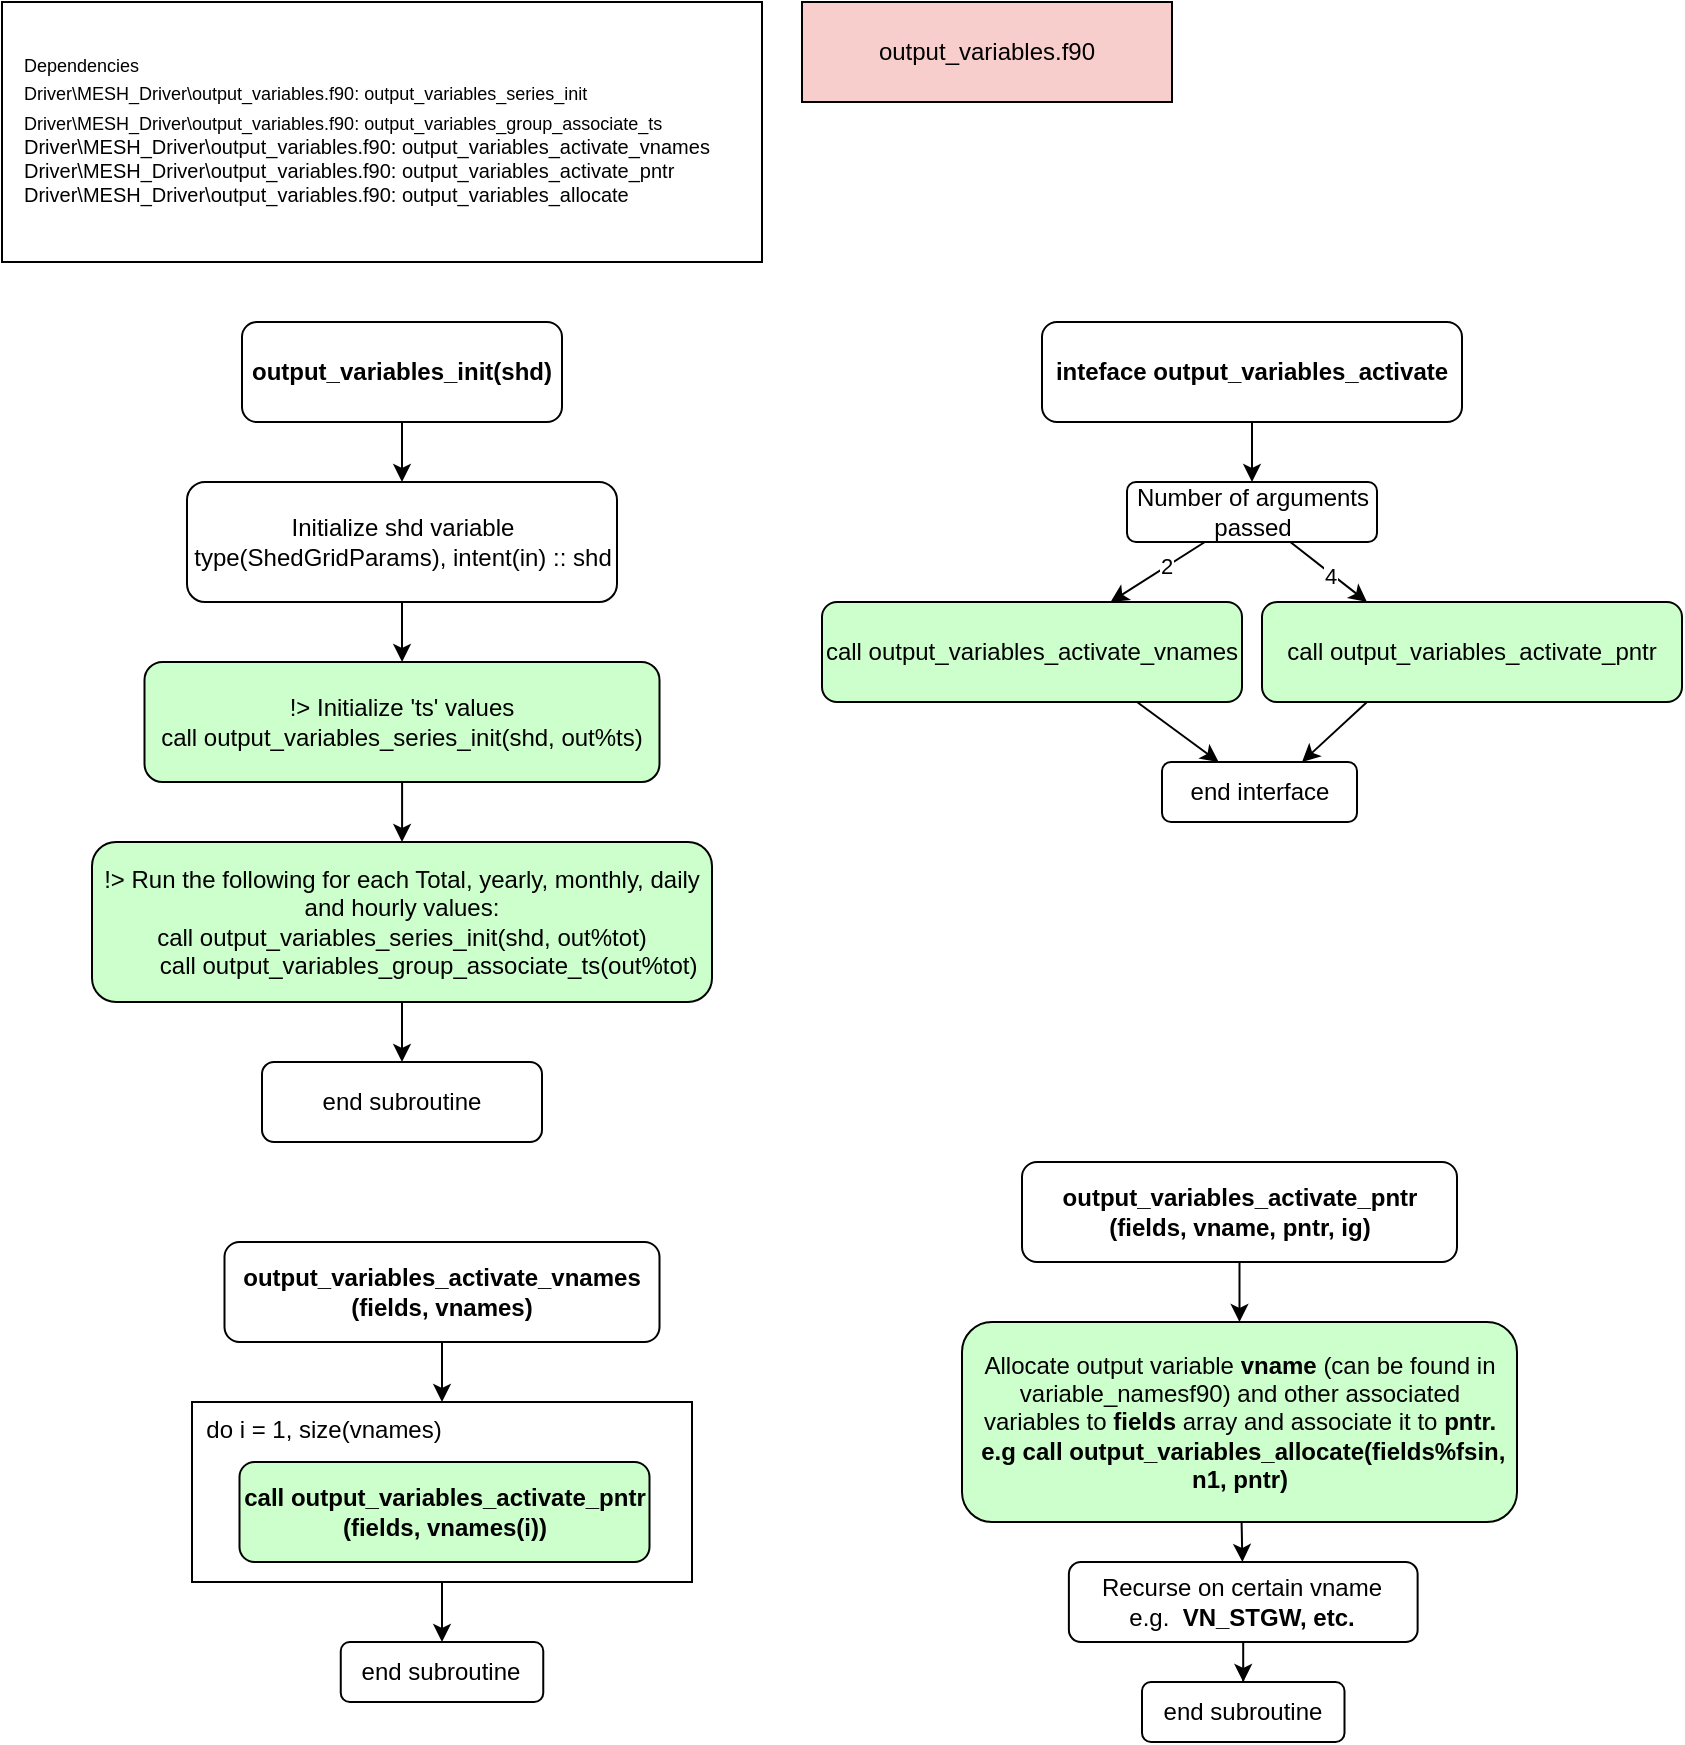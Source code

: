 <mxfile version="24.7.14">
  <diagram name="Page-1" id="zaTo76ql84y3UghPxRbT">
    <mxGraphModel dx="1666" dy="749" grid="1" gridSize="10" guides="1" tooltips="1" connect="1" arrows="1" fold="1" page="1" pageScale="1" pageWidth="850" pageHeight="1100" math="0" shadow="0">
      <root>
        <mxCell id="0" />
        <mxCell id="1" parent="0" />
        <mxCell id="VgvAxVeXz6H4_quKkJh0-43" value="output_variables.f90" style="rounded=0;whiteSpace=wrap;html=1;fillColor=#F8CECC;" vertex="1" parent="1">
          <mxGeometry x="410" y="10" width="185" height="50" as="geometry" />
        </mxCell>
        <mxCell id="VgvAxVeXz6H4_quKkJh0-44" value="" style="edgeStyle=orthogonalEdgeStyle;rounded=0;orthogonalLoop=1;jettySize=auto;html=1;" edge="1" parent="1" source="VgvAxVeXz6H4_quKkJh0-45" target="VgvAxVeXz6H4_quKkJh0-50">
          <mxGeometry relative="1" as="geometry" />
        </mxCell>
        <mxCell id="VgvAxVeXz6H4_quKkJh0-45" value="&lt;b&gt;output_variables_init(shd)&lt;/b&gt;" style="rounded=1;whiteSpace=wrap;html=1;" vertex="1" parent="1">
          <mxGeometry x="130" y="170" width="160" height="50" as="geometry" />
        </mxCell>
        <mxCell id="VgvAxVeXz6H4_quKkJh0-46" value="" style="group" vertex="1" connectable="0" parent="1">
          <mxGeometry x="10" y="10" width="380" height="130" as="geometry" />
        </mxCell>
        <mxCell id="VgvAxVeXz6H4_quKkJh0-47" value="" style="rounded=0;whiteSpace=wrap;html=1;" vertex="1" parent="VgvAxVeXz6H4_quKkJh0-46">
          <mxGeometry width="380" height="130" as="geometry" />
        </mxCell>
        <mxCell id="VgvAxVeXz6H4_quKkJh0-48" value="&lt;font style=&quot;font-size: 9px;&quot;&gt;Dependencies&lt;/font&gt;&lt;div&gt;&lt;div&gt;&lt;font style=&quot;font-size: 9px;&quot;&gt;Driver\MESH_Driver\output_variables.f90: output_variables_series_init&lt;/font&gt;&lt;/div&gt;&lt;div&gt;&lt;font style=&quot;font-size: 9px;&quot;&gt;Driver\MESH_Driver\output_variables.f90: output_variables_group_associate_ts&lt;/font&gt;&lt;/div&gt;&lt;/div&gt;&lt;div&gt;&lt;font size=&quot;1&quot; style=&quot;&quot;&gt;&lt;div style=&quot;&quot;&gt;Driver\MESH_Driver\output_variables.f90: output_variables_activate_vnames&lt;/div&gt;&lt;div style=&quot;&quot;&gt;Driver\MESH_Driver\output_variables.f90: output_variables_activate_pntr&lt;/div&gt;&lt;div style=&quot;&quot;&gt;Driver\MESH_Driver\output_variables.f90: output_variables_allocate&lt;/div&gt;&lt;/font&gt;&lt;/div&gt;" style="text;html=1;align=left;verticalAlign=middle;whiteSpace=wrap;rounded=0;" vertex="1" parent="VgvAxVeXz6H4_quKkJh0-46">
          <mxGeometry x="8.769" width="361.731" height="126.486" as="geometry" />
        </mxCell>
        <mxCell id="VgvAxVeXz6H4_quKkJh0-49" value="" style="edgeStyle=orthogonalEdgeStyle;rounded=0;orthogonalLoop=1;jettySize=auto;html=1;" edge="1" parent="1" source="VgvAxVeXz6H4_quKkJh0-50" target="VgvAxVeXz6H4_quKkJh0-52">
          <mxGeometry relative="1" as="geometry" />
        </mxCell>
        <mxCell id="VgvAxVeXz6H4_quKkJh0-50" value="Initialize shd variable&lt;div&gt;type(ShedGridParams), intent(in) :: shd&lt;br&gt;&lt;/div&gt;" style="whiteSpace=wrap;html=1;rounded=1;" vertex="1" parent="1">
          <mxGeometry x="102.5" y="250" width="215" height="60" as="geometry" />
        </mxCell>
        <mxCell id="VgvAxVeXz6H4_quKkJh0-51" value="" style="edgeStyle=orthogonalEdgeStyle;rounded=0;orthogonalLoop=1;jettySize=auto;html=1;" edge="1" parent="1" source="VgvAxVeXz6H4_quKkJh0-52" target="VgvAxVeXz6H4_quKkJh0-54">
          <mxGeometry relative="1" as="geometry" />
        </mxCell>
        <mxCell id="VgvAxVeXz6H4_quKkJh0-52" value="&lt;div&gt;&lt;span style=&quot;background-color: initial;&quot;&gt;!&amp;gt; Initialize &#39;ts&#39; values&lt;/span&gt;&lt;/div&gt;&lt;div&gt;&lt;span style=&quot;background-color: initial;&quot;&gt;call output_variables_series_init(shd, out%ts)&lt;/span&gt;&lt;br&gt;&lt;/div&gt;" style="whiteSpace=wrap;html=1;rounded=1;fillColor=#CCFFCC;" vertex="1" parent="1">
          <mxGeometry x="81.25" y="340" width="257.5" height="60" as="geometry" />
        </mxCell>
        <mxCell id="VgvAxVeXz6H4_quKkJh0-53" value="" style="edgeStyle=orthogonalEdgeStyle;rounded=0;orthogonalLoop=1;jettySize=auto;html=1;" edge="1" parent="1" source="VgvAxVeXz6H4_quKkJh0-54" target="VgvAxVeXz6H4_quKkJh0-55">
          <mxGeometry relative="1" as="geometry" />
        </mxCell>
        <mxCell id="VgvAxVeXz6H4_quKkJh0-54" value="&lt;div&gt;!&amp;gt; Run the following for each Total, yearly, monthly, daily and hourly values:&lt;/div&gt;&lt;div&gt;call output_variables_series_init(shd, out%tot)&lt;/div&gt;&lt;div&gt;&amp;nbsp; &amp;nbsp; &amp;nbsp; &amp;nbsp; call output_variables_group_associate_ts(out%tot)&lt;/div&gt;" style="whiteSpace=wrap;html=1;rounded=1;fillColor=#CCFFCC;" vertex="1" parent="1">
          <mxGeometry x="55" y="430" width="310" height="80" as="geometry" />
        </mxCell>
        <mxCell id="VgvAxVeXz6H4_quKkJh0-55" value="end subroutine" style="whiteSpace=wrap;html=1;rounded=1;" vertex="1" parent="1">
          <mxGeometry x="140" y="540" width="140" height="40" as="geometry" />
        </mxCell>
        <mxCell id="VgvAxVeXz6H4_quKkJh0-56" value="" style="edgeStyle=orthogonalEdgeStyle;rounded=0;orthogonalLoop=1;jettySize=auto;html=1;" edge="1" parent="1" source="VgvAxVeXz6H4_quKkJh0-57" target="VgvAxVeXz6H4_quKkJh0-62">
          <mxGeometry relative="1" as="geometry" />
        </mxCell>
        <mxCell id="VgvAxVeXz6H4_quKkJh0-57" value="&lt;b&gt;inteface output_variables_activate&lt;/b&gt;" style="rounded=1;whiteSpace=wrap;html=1;" vertex="1" parent="1">
          <mxGeometry x="530" y="170" width="210" height="50" as="geometry" />
        </mxCell>
        <mxCell id="VgvAxVeXz6H4_quKkJh0-58" value="" style="rounded=0;orthogonalLoop=1;jettySize=auto;html=1;" edge="1" parent="1" source="VgvAxVeXz6H4_quKkJh0-62" target="VgvAxVeXz6H4_quKkJh0-64">
          <mxGeometry relative="1" as="geometry" />
        </mxCell>
        <mxCell id="VgvAxVeXz6H4_quKkJh0-59" value="2" style="edgeLabel;html=1;align=center;verticalAlign=middle;resizable=0;points=[];" vertex="1" connectable="0" parent="VgvAxVeXz6H4_quKkJh0-58">
          <mxGeometry x="-0.175" y="-1" relative="1" as="geometry">
            <mxPoint as="offset" />
          </mxGeometry>
        </mxCell>
        <mxCell id="VgvAxVeXz6H4_quKkJh0-60" style="rounded=0;orthogonalLoop=1;jettySize=auto;html=1;entryX=0.25;entryY=0;entryDx=0;entryDy=0;" edge="1" parent="1" source="VgvAxVeXz6H4_quKkJh0-62" target="VgvAxVeXz6H4_quKkJh0-65">
          <mxGeometry relative="1" as="geometry" />
        </mxCell>
        <mxCell id="VgvAxVeXz6H4_quKkJh0-61" value="4" style="edgeLabel;html=1;align=center;verticalAlign=middle;resizable=0;points=[];" vertex="1" connectable="0" parent="VgvAxVeXz6H4_quKkJh0-60">
          <mxGeometry x="0.072" y="-1" relative="1" as="geometry">
            <mxPoint as="offset" />
          </mxGeometry>
        </mxCell>
        <mxCell id="VgvAxVeXz6H4_quKkJh0-62" value="Number of arguments passed" style="whiteSpace=wrap;html=1;rounded=1;" vertex="1" parent="1">
          <mxGeometry x="572.5" y="250" width="125" height="30" as="geometry" />
        </mxCell>
        <mxCell id="VgvAxVeXz6H4_quKkJh0-63" style="rounded=0;orthogonalLoop=1;jettySize=auto;html=1;exitX=0.75;exitY=1;exitDx=0;exitDy=0;" edge="1" parent="1" source="VgvAxVeXz6H4_quKkJh0-64" target="VgvAxVeXz6H4_quKkJh0-66">
          <mxGeometry relative="1" as="geometry" />
        </mxCell>
        <mxCell id="VgvAxVeXz6H4_quKkJh0-64" value="call output_variables_activate_vnames" style="whiteSpace=wrap;html=1;rounded=1;fillColor=#CCFFCC;" vertex="1" parent="1">
          <mxGeometry x="420" y="310" width="210" height="50" as="geometry" />
        </mxCell>
        <mxCell id="VgvAxVeXz6H4_quKkJh0-65" value="call output_variables_activate_pntr" style="whiteSpace=wrap;html=1;rounded=1;fillColor=#CCFFCC;" vertex="1" parent="1">
          <mxGeometry x="640" y="310" width="210" height="50" as="geometry" />
        </mxCell>
        <mxCell id="VgvAxVeXz6H4_quKkJh0-66" value="end interface" style="whiteSpace=wrap;html=1;rounded=1;" vertex="1" parent="1">
          <mxGeometry x="590" y="390" width="97.5" height="30" as="geometry" />
        </mxCell>
        <mxCell id="VgvAxVeXz6H4_quKkJh0-67" style="edgeStyle=none;rounded=0;orthogonalLoop=1;jettySize=auto;html=1;exitX=0.25;exitY=1;exitDx=0;exitDy=0;" edge="1" parent="1" source="VgvAxVeXz6H4_quKkJh0-65">
          <mxGeometry relative="1" as="geometry">
            <mxPoint x="660" y="390" as="targetPoint" />
          </mxGeometry>
        </mxCell>
        <mxCell id="VgvAxVeXz6H4_quKkJh0-68" style="edgeStyle=none;rounded=0;orthogonalLoop=1;jettySize=auto;html=1;entryX=0.5;entryY=0;entryDx=0;entryDy=0;" edge="1" parent="1" source="VgvAxVeXz6H4_quKkJh0-69" target="VgvAxVeXz6H4_quKkJh0-71">
          <mxGeometry relative="1" as="geometry" />
        </mxCell>
        <mxCell id="VgvAxVeXz6H4_quKkJh0-69" value="&lt;b&gt;output_variables_activate_vnames (fields, vnames)&lt;/b&gt;" style="whiteSpace=wrap;html=1;rounded=1;fillColor=#FFFFFF;" vertex="1" parent="1">
          <mxGeometry x="121.25" y="630" width="217.5" height="50" as="geometry" />
        </mxCell>
        <mxCell id="VgvAxVeXz6H4_quKkJh0-70" value="" style="group" vertex="1" connectable="0" parent="1">
          <mxGeometry x="105" y="710" width="250" height="90" as="geometry" />
        </mxCell>
        <mxCell id="VgvAxVeXz6H4_quKkJh0-71" value="" style="rounded=0;whiteSpace=wrap;html=1;" vertex="1" parent="VgvAxVeXz6H4_quKkJh0-70">
          <mxGeometry width="250" height="90" as="geometry" />
        </mxCell>
        <mxCell id="VgvAxVeXz6H4_quKkJh0-72" value="&lt;b&gt;call output_variables_activate_pntr (fields, vnames(i))&lt;/b&gt;" style="whiteSpace=wrap;html=1;rounded=1;fillColor=#CCFFCC;" vertex="1" parent="VgvAxVeXz6H4_quKkJh0-70">
          <mxGeometry x="23.75" y="30" width="205" height="50" as="geometry" />
        </mxCell>
        <mxCell id="VgvAxVeXz6H4_quKkJh0-73" value="do i = 1, size(vnames)" style="text;html=1;align=center;verticalAlign=middle;whiteSpace=wrap;rounded=0;" vertex="1" parent="VgvAxVeXz6H4_quKkJh0-70">
          <mxGeometry x="6.25" y="4" width="120" height="20" as="geometry" />
        </mxCell>
        <mxCell id="VgvAxVeXz6H4_quKkJh0-74" value="end subroutine" style="whiteSpace=wrap;html=1;rounded=1;fillColor=#FFFFFF;" vertex="1" parent="1">
          <mxGeometry x="179.38" y="830" width="101.25" height="30" as="geometry" />
        </mxCell>
        <mxCell id="VgvAxVeXz6H4_quKkJh0-75" value="" style="edgeStyle=none;rounded=0;orthogonalLoop=1;jettySize=auto;html=1;exitX=0.5;exitY=1;exitDx=0;exitDy=0;" edge="1" parent="1" source="VgvAxVeXz6H4_quKkJh0-71" target="VgvAxVeXz6H4_quKkJh0-74">
          <mxGeometry relative="1" as="geometry">
            <mxPoint x="231" y="810" as="sourcePoint" />
          </mxGeometry>
        </mxCell>
        <mxCell id="VgvAxVeXz6H4_quKkJh0-85" style="edgeStyle=none;rounded=0;orthogonalLoop=1;jettySize=auto;html=1;" edge="1" parent="1" source="VgvAxVeXz6H4_quKkJh0-86" target="VgvAxVeXz6H4_quKkJh0-89">
          <mxGeometry relative="1" as="geometry">
            <mxPoint x="628.75" y="670" as="targetPoint" />
          </mxGeometry>
        </mxCell>
        <mxCell id="VgvAxVeXz6H4_quKkJh0-86" value="&lt;b&gt;output_variables_activate_pntr (fields, vname, pntr, ig)&lt;/b&gt;" style="whiteSpace=wrap;html=1;rounded=1;fillColor=#FFFFFF;" vertex="1" parent="1">
          <mxGeometry x="520" y="590" width="217.5" height="50" as="geometry" />
        </mxCell>
        <mxCell id="VgvAxVeXz6H4_quKkJh0-87" value="end subroutine" style="whiteSpace=wrap;html=1;rounded=1;fillColor=#FFFFFF;" vertex="1" parent="1">
          <mxGeometry x="580" y="850" width="101.25" height="30" as="geometry" />
        </mxCell>
        <mxCell id="VgvAxVeXz6H4_quKkJh0-88" style="edgeStyle=none;rounded=0;orthogonalLoop=1;jettySize=auto;html=1;" edge="1" parent="1" source="VgvAxVeXz6H4_quKkJh0-89" target="VgvAxVeXz6H4_quKkJh0-91">
          <mxGeometry relative="1" as="geometry" />
        </mxCell>
        <mxCell id="VgvAxVeXz6H4_quKkJh0-89" value="Allocate output variable &lt;b&gt;vname &lt;/b&gt;(can be found in variable_namesf90)&amp;nbsp;and other associated variables&amp;nbsp;to&lt;b&gt;&amp;nbsp;fields &lt;/b&gt;array and associate it to &lt;b&gt;pntr.&lt;/b&gt;&lt;br&gt;&lt;b&gt;&amp;nbsp;e.g call output_variables_allocate(fields%fsin, n1, pntr)&lt;/b&gt;" style="whiteSpace=wrap;html=1;rounded=1;fillColor=#CCFFCC;" vertex="1" parent="1">
          <mxGeometry x="490" y="670" width="277.5" height="100" as="geometry" />
        </mxCell>
        <mxCell id="VgvAxVeXz6H4_quKkJh0-90" style="edgeStyle=orthogonalEdgeStyle;rounded=0;orthogonalLoop=1;jettySize=auto;html=1;entryX=0.5;entryY=0;entryDx=0;entryDy=0;" edge="1" parent="1" source="VgvAxVeXz6H4_quKkJh0-91" target="VgvAxVeXz6H4_quKkJh0-87">
          <mxGeometry relative="1" as="geometry" />
        </mxCell>
        <mxCell id="VgvAxVeXz6H4_quKkJh0-91" value="Recurse on certain vname e.g.&amp;nbsp;&amp;nbsp;&lt;b&gt;VN_STGW, etc.&lt;/b&gt;" style="whiteSpace=wrap;html=1;rounded=1;" vertex="1" parent="1">
          <mxGeometry x="543.44" y="790" width="174.37" height="40" as="geometry" />
        </mxCell>
      </root>
    </mxGraphModel>
  </diagram>
</mxfile>
